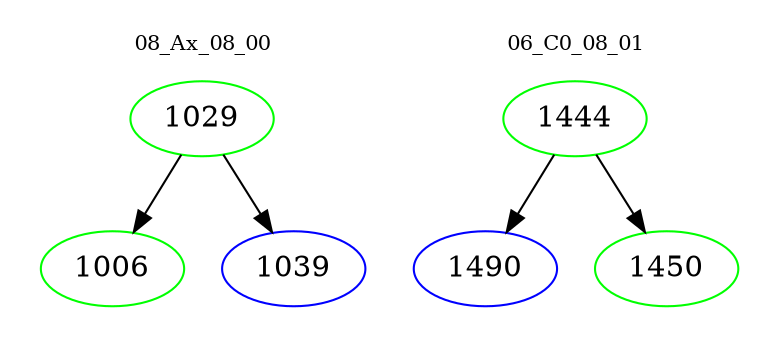 digraph{
subgraph cluster_0 {
color = white
label = "08_Ax_08_00";
fontsize=10;
T0_1029 [label="1029", color="green"]
T0_1029 -> T0_1006 [color="black"]
T0_1006 [label="1006", color="green"]
T0_1029 -> T0_1039 [color="black"]
T0_1039 [label="1039", color="blue"]
}
subgraph cluster_1 {
color = white
label = "06_C0_08_01";
fontsize=10;
T1_1444 [label="1444", color="green"]
T1_1444 -> T1_1490 [color="black"]
T1_1490 [label="1490", color="blue"]
T1_1444 -> T1_1450 [color="black"]
T1_1450 [label="1450", color="green"]
}
}

